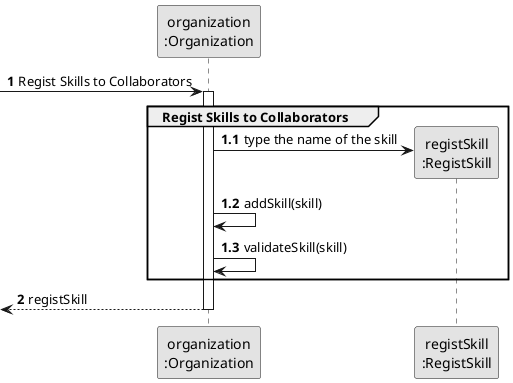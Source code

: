 @startuml
skinparam monochrome true
skinparam packageStyle rectangle
skinparam shadowing false

participant "organization\n:Organization" as ORG
participant "registSkill\n:RegistSkill" as TAREFA

autonumber 1
-> ORG: Regist Skills to Collaborators

autonumber 1.1
activate ORG
    group Regist Skills to Collaborators

        ORG -> TAREFA**: type the name of the skill

        ORG -> ORG: addSkill(skill)

        ORG -> ORG: validateSkill(skill)

    end

    autonumber 2
    <-- ORG : registSkill
deactivate ORG


@enduml
